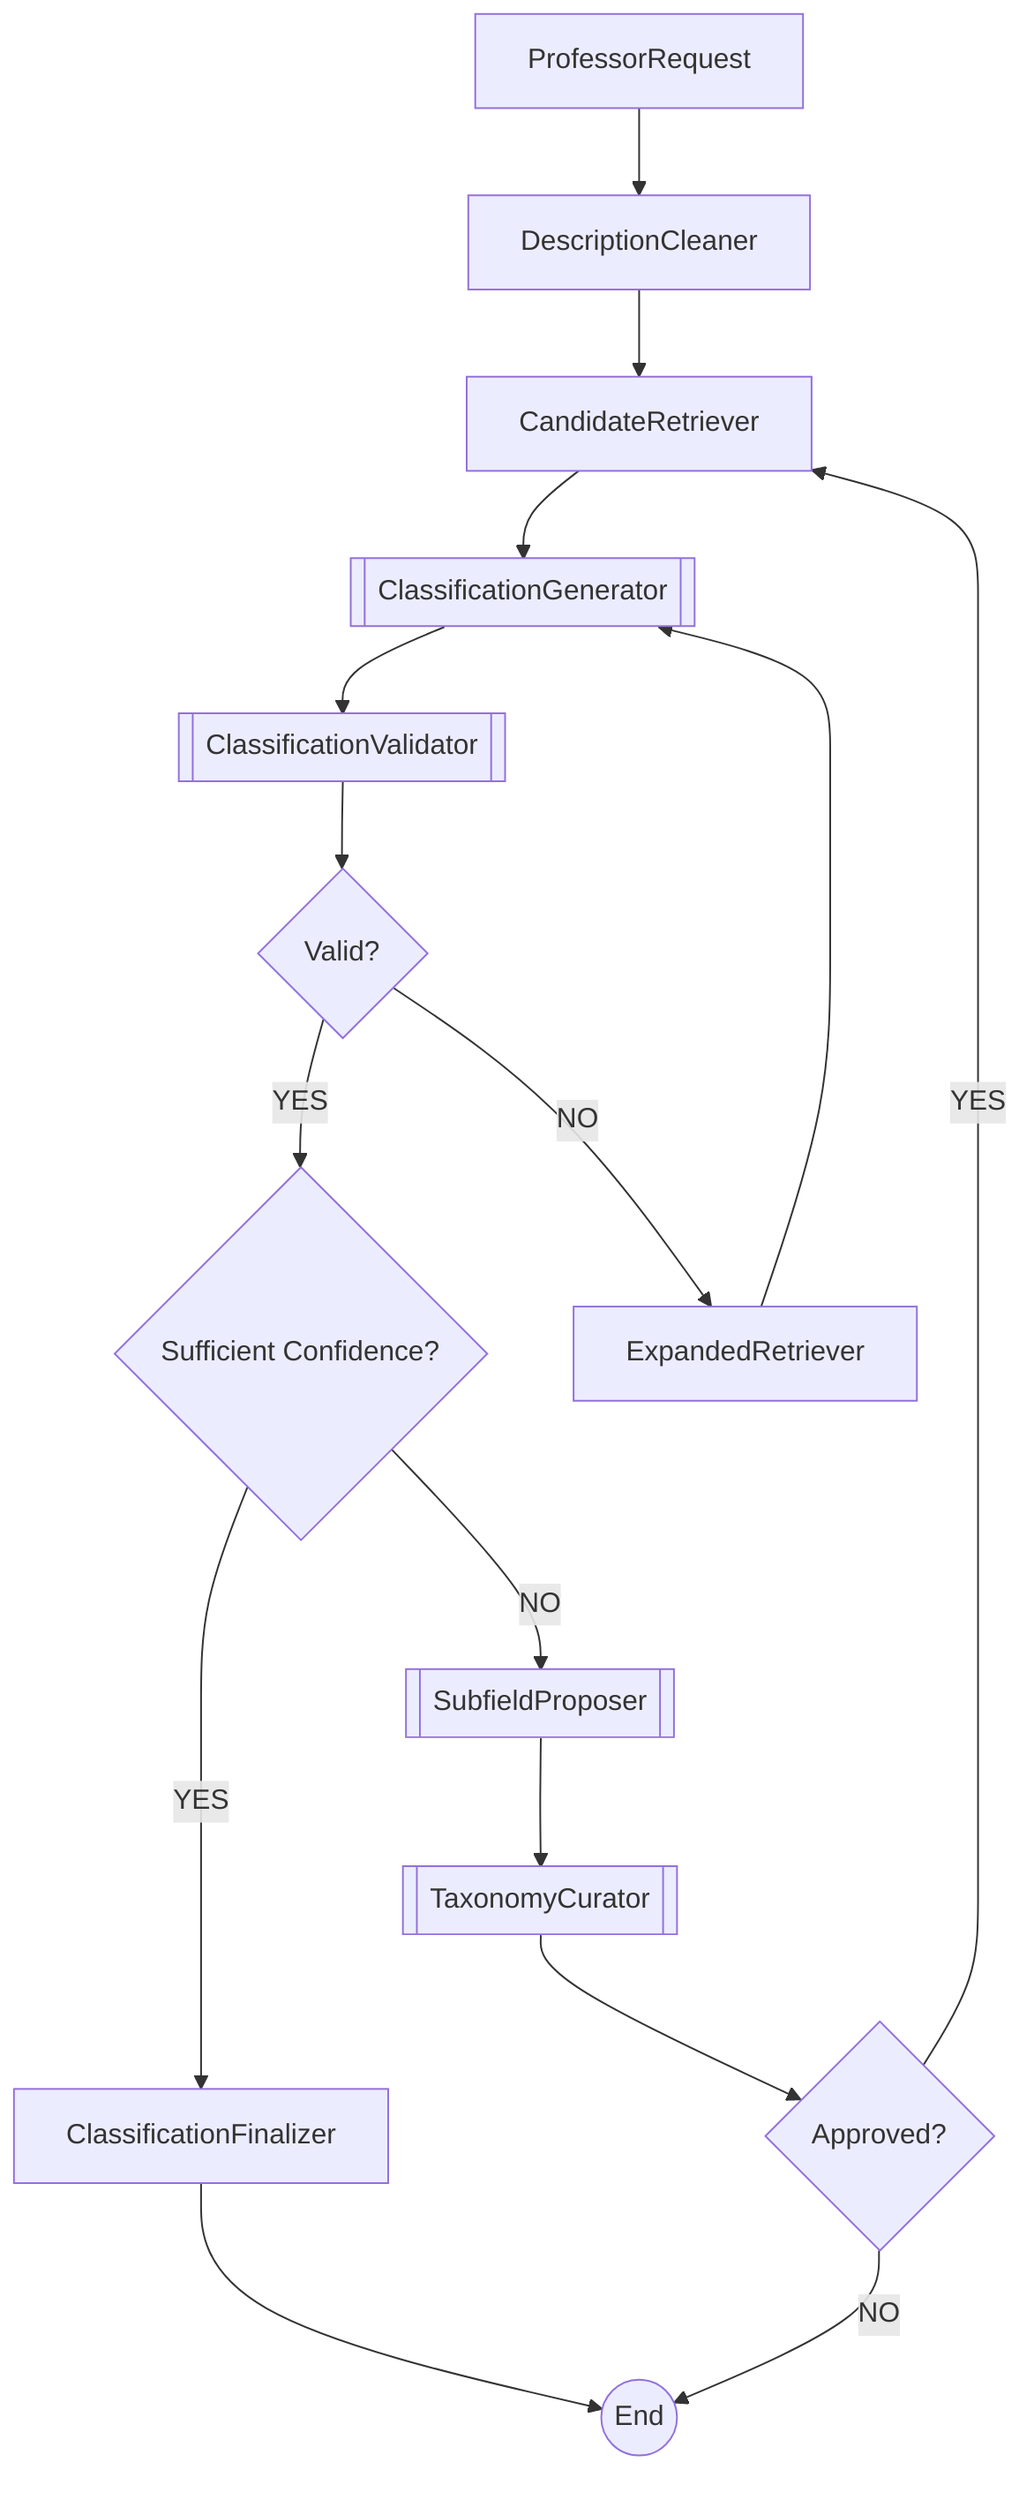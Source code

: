 flowchart TD
    start["ProfessorRequest"] --> cleaner["DescriptionCleaner"]
    cleaner --> retriever["CandidateRetriever"]
    retriever --> generator[["ClassificationGenerator"]]
    generator --> validator[["ClassificationValidator"]]
    validator --> valid{"Valid?"}
    valid -- YES --> conf{"Sufficient Confidence?"}
    valid -- NO --> expanded["ExpandedRetriever"]
    expanded --> generator
    conf -- YES --> finalizer["ClassificationFinalizer"]
    finalizer --> end_node(("End"))
    conf -- NO --> proposer[["SubfieldProposer"]]
    proposer --> curator[["TaxonomyCurator"]]
    curator --> approve{"Approved?"}
    approve -- YES --> retriever
    approve -- NO --> end_node